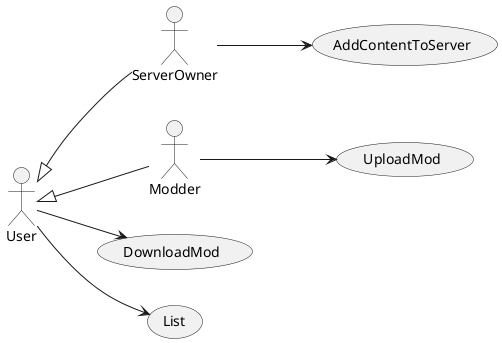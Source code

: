 @startuml
left to right direction

:User: as User
:ServerOwner: as Owner
:Modder: as Modder


usecase UploadMod
usecase DownloadMod
usecase AddContentToServer
usecase List

User <|-- Owner
User <|-- Modder

User --> List
User --> DownloadMod
Modder --> UploadMod
Owner -->AddContentToServer

@enduml

